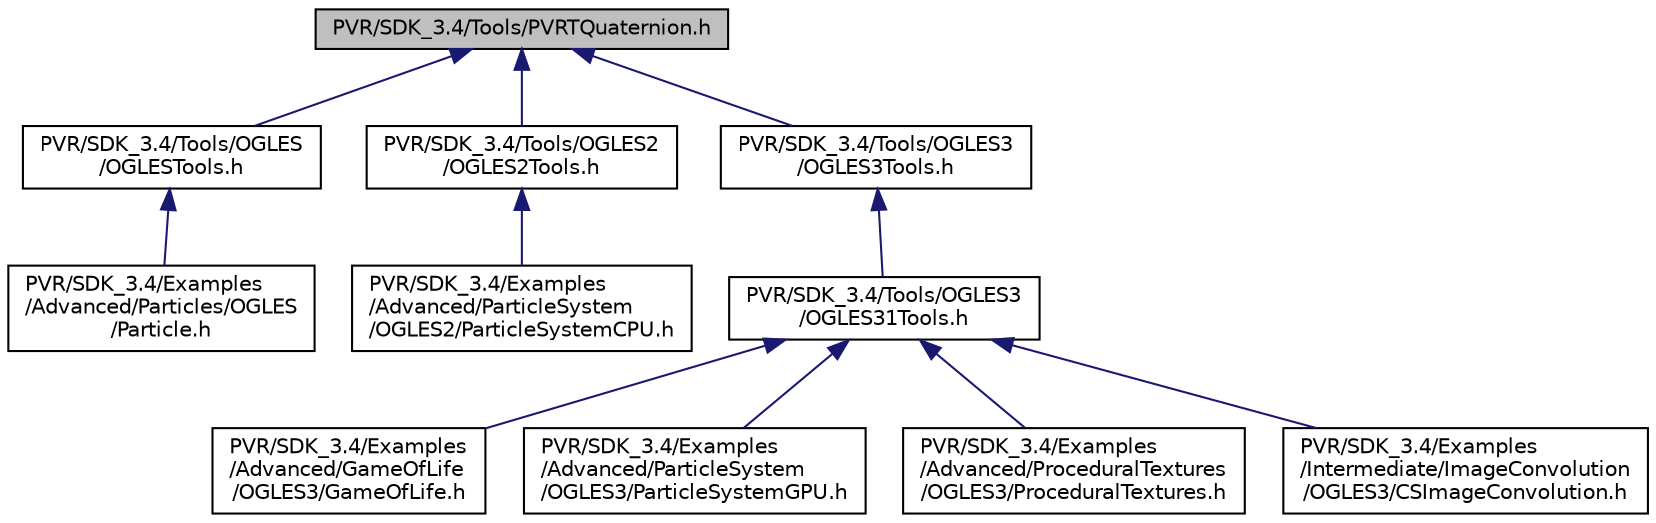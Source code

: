 digraph "PVR/SDK_3.4/Tools/PVRTQuaternion.h"
{
  edge [fontname="Helvetica",fontsize="10",labelfontname="Helvetica",labelfontsize="10"];
  node [fontname="Helvetica",fontsize="10",shape=record];
  Node1 [label="PVR/SDK_3.4/Tools/PVRTQuaternion.h",height=0.2,width=0.4,color="black", fillcolor="grey75", style="filled", fontcolor="black"];
  Node1 -> Node2 [dir="back",color="midnightblue",fontsize="10",style="solid"];
  Node2 [label="PVR/SDK_3.4/Tools/OGLES\l/OGLESTools.h",height=0.2,width=0.4,color="black", fillcolor="white", style="filled",URL="$_o_g_l_e_s_tools_8h.html",tooltip="Header file of OGLESTools.lib. "];
  Node2 -> Node3 [dir="back",color="midnightblue",fontsize="10",style="solid"];
  Node3 [label="PVR/SDK_3.4/Examples\l/Advanced/Particles/OGLES\l/Particle.h",height=0.2,width=0.4,color="black", fillcolor="white", style="filled",URL="$_p_v_r_2_s_d_k__3_84_2_examples_2_advanced_2_particles_2_o_g_l_e_s_2particle_8h_source.html"];
  Node1 -> Node4 [dir="back",color="midnightblue",fontsize="10",style="solid"];
  Node4 [label="PVR/SDK_3.4/Tools/OGLES2\l/OGLES2Tools.h",height=0.2,width=0.4,color="black", fillcolor="white", style="filled",URL="$_o_g_l_e_s2_tools_8h.html",tooltip="Header file of OGLES2Tools.lib. "];
  Node4 -> Node5 [dir="back",color="midnightblue",fontsize="10",style="solid"];
  Node5 [label="PVR/SDK_3.4/Examples\l/Advanced/ParticleSystem\l/OGLES2/ParticleSystemCPU.h",height=0.2,width=0.4,color="black", fillcolor="white", style="filled",URL="$_particle_system_c_p_u_8h_source.html"];
  Node1 -> Node6 [dir="back",color="midnightblue",fontsize="10",style="solid"];
  Node6 [label="PVR/SDK_3.4/Tools/OGLES3\l/OGLES3Tools.h",height=0.2,width=0.4,color="black", fillcolor="white", style="filled",URL="$_o_g_l_e_s3_tools_8h.html",tooltip="Header file of OGLES3Tools.lib. "];
  Node6 -> Node7 [dir="back",color="midnightblue",fontsize="10",style="solid"];
  Node7 [label="PVR/SDK_3.4/Tools/OGLES3\l/OGLES31Tools.h",height=0.2,width=0.4,color="black", fillcolor="white", style="filled",URL="$_o_g_l_e_s31_tools_8h.html",tooltip="Header file of OGLES3Tools.lib. "];
  Node7 -> Node8 [dir="back",color="midnightblue",fontsize="10",style="solid"];
  Node8 [label="PVR/SDK_3.4/Examples\l/Advanced/GameOfLife\l/OGLES3/GameOfLife.h",height=0.2,width=0.4,color="black", fillcolor="white", style="filled",URL="$_game_of_life_8h_source.html"];
  Node7 -> Node9 [dir="back",color="midnightblue",fontsize="10",style="solid"];
  Node9 [label="PVR/SDK_3.4/Examples\l/Advanced/ParticleSystem\l/OGLES3/ParticleSystemGPU.h",height=0.2,width=0.4,color="black", fillcolor="white", style="filled",URL="$_particle_system_g_p_u_8h_source.html"];
  Node7 -> Node10 [dir="back",color="midnightblue",fontsize="10",style="solid"];
  Node10 [label="PVR/SDK_3.4/Examples\l/Advanced/ProceduralTextures\l/OGLES3/ProceduralTextures.h",height=0.2,width=0.4,color="black", fillcolor="white", style="filled",URL="$_procedural_textures_8h_source.html"];
  Node7 -> Node11 [dir="back",color="midnightblue",fontsize="10",style="solid"];
  Node11 [label="PVR/SDK_3.4/Examples\l/Intermediate/ImageConvolution\l/OGLES3/CSImageConvolution.h",height=0.2,width=0.4,color="black", fillcolor="white", style="filled",URL="$_c_s_image_convolution_8h_source.html"];
}
